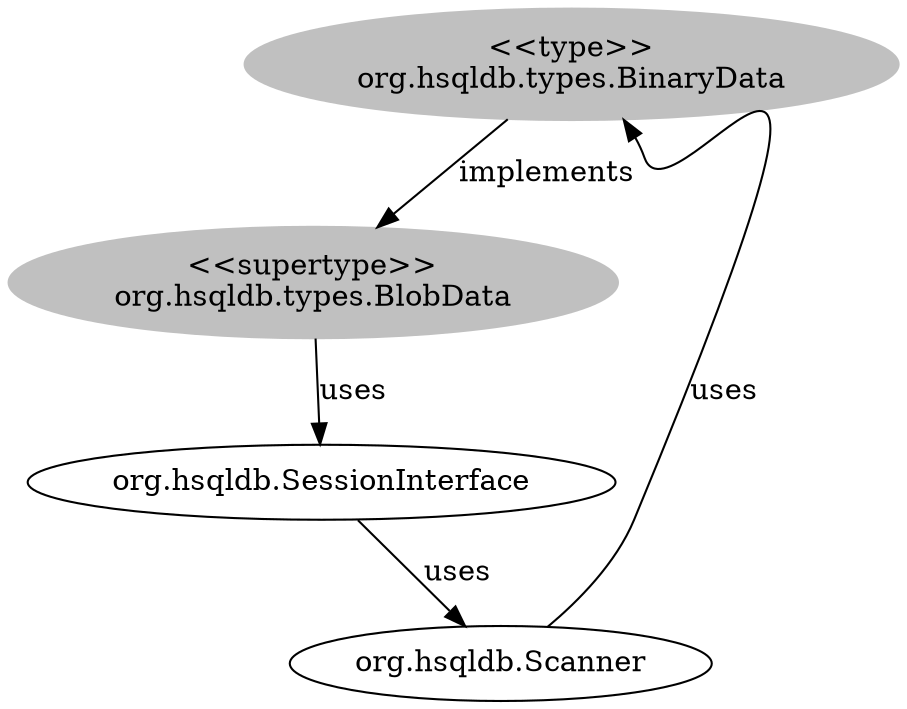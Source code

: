 digraph stk {
	org_hsqldb_types_BinaryData [label="<<type>>
org.hsqldb.types.BinaryData",style=filled,color="grey"];
	org_hsqldb_types_BlobData [label="<<supertype>>
org.hsqldb.types.BlobData",style=filled,color="grey"];
	org_hsqldb_SessionInterface [label="org.hsqldb.SessionInterface"];
	org_hsqldb_Scanner [label="org.hsqldb.Scanner"];
	org_hsqldb_types_BinaryData -> org_hsqldb_types_BlobData [label=implements];
	org_hsqldb_types_BlobData -> org_hsqldb_SessionInterface [label=uses];
	org_hsqldb_SessionInterface -> org_hsqldb_Scanner [label=uses];
	org_hsqldb_Scanner -> org_hsqldb_types_BinaryData [label=uses];
}
